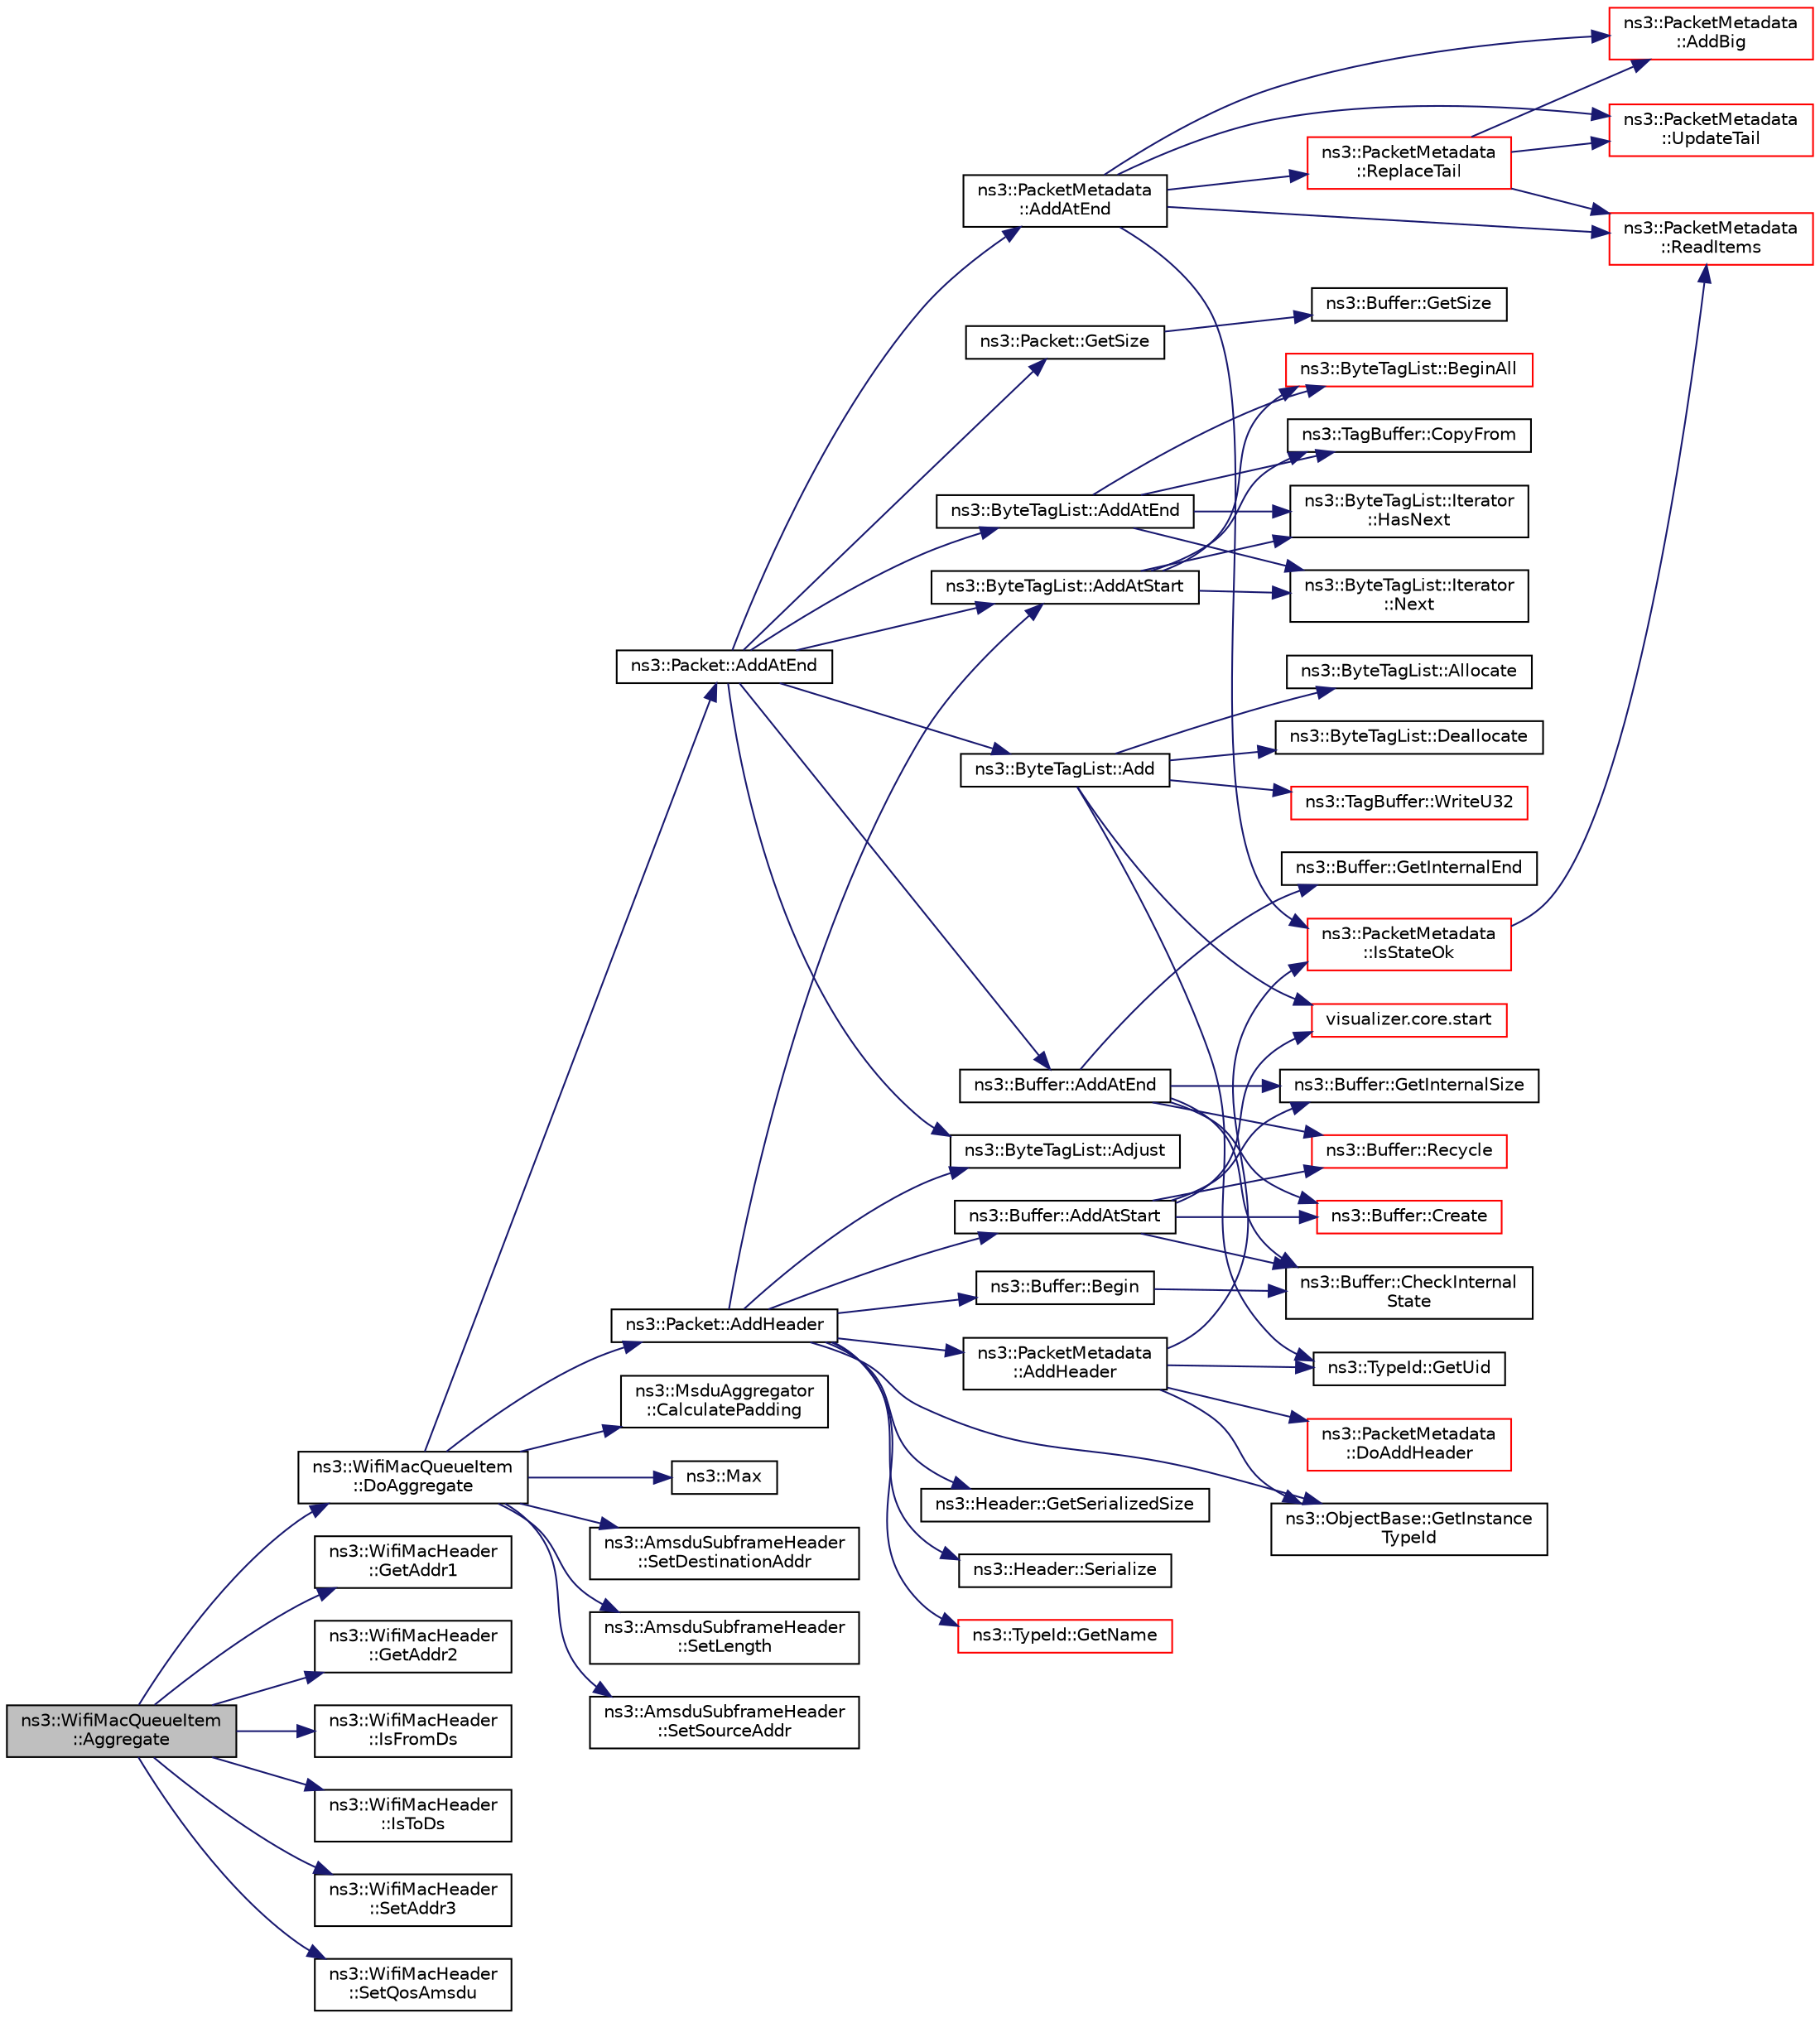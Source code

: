 digraph "ns3::WifiMacQueueItem::Aggregate"
{
 // LATEX_PDF_SIZE
  edge [fontname="Helvetica",fontsize="10",labelfontname="Helvetica",labelfontsize="10"];
  node [fontname="Helvetica",fontsize="10",shape=record];
  rankdir="LR";
  Node1 [label="ns3::WifiMacQueueItem\l::Aggregate",height=0.2,width=0.4,color="black", fillcolor="grey75", style="filled", fontcolor="black",tooltip="Aggregate the MSDU contained in the given MPDU to this MPDU (thus constituting an A-MSDU)."];
  Node1 -> Node2 [color="midnightblue",fontsize="10",style="solid",fontname="Helvetica"];
  Node2 [label="ns3::WifiMacQueueItem\l::DoAggregate",height=0.2,width=0.4,color="black", fillcolor="white", style="filled",URL="$classns3_1_1_wifi_mac_queue_item.html#a6000ff915d70a940ac16fa35ee2fe933",tooltip="Aggregate the MSDU contained in the given MPDU to this MPDU (thus constituting an A-MSDU)."];
  Node2 -> Node3 [color="midnightblue",fontsize="10",style="solid",fontname="Helvetica"];
  Node3 [label="ns3::Packet::AddAtEnd",height=0.2,width=0.4,color="black", fillcolor="white", style="filled",URL="$classns3_1_1_packet.html#a14ec3d4250b425468764de58f5837b6b",tooltip="Concatenate the input packet at the end of the current packet."];
  Node3 -> Node4 [color="midnightblue",fontsize="10",style="solid",fontname="Helvetica"];
  Node4 [label="ns3::ByteTagList::Add",height=0.2,width=0.4,color="black", fillcolor="white", style="filled",URL="$classns3_1_1_byte_tag_list.html#ac970192e923afc561a304d17af4b8a52",tooltip=" "];
  Node4 -> Node5 [color="midnightblue",fontsize="10",style="solid",fontname="Helvetica"];
  Node5 [label="ns3::ByteTagList::Allocate",height=0.2,width=0.4,color="black", fillcolor="white", style="filled",URL="$classns3_1_1_byte_tag_list.html#a6a23e438aeb894ea188a0ada84437073",tooltip="Allocate the memory for the ByteTagListData."];
  Node4 -> Node6 [color="midnightblue",fontsize="10",style="solid",fontname="Helvetica"];
  Node6 [label="ns3::ByteTagList::Deallocate",height=0.2,width=0.4,color="black", fillcolor="white", style="filled",URL="$classns3_1_1_byte_tag_list.html#aebe6943177a3ce90f7fa16188e67f650",tooltip="Deallocates a ByteTagListData."];
  Node4 -> Node7 [color="midnightblue",fontsize="10",style="solid",fontname="Helvetica"];
  Node7 [label="ns3::TypeId::GetUid",height=0.2,width=0.4,color="black", fillcolor="white", style="filled",URL="$classns3_1_1_type_id.html#a429535085325d6f926724771446d9047",tooltip="Get the internal id of this TypeId."];
  Node4 -> Node8 [color="midnightblue",fontsize="10",style="solid",fontname="Helvetica"];
  Node8 [label="visualizer.core.start",height=0.2,width=0.4,color="red", fillcolor="white", style="filled",URL="$namespacevisualizer_1_1core.html#a2a35e5d8a34af358b508dac8635754e0",tooltip=" "];
  Node4 -> Node11 [color="midnightblue",fontsize="10",style="solid",fontname="Helvetica"];
  Node11 [label="ns3::TagBuffer::WriteU32",height=0.2,width=0.4,color="red", fillcolor="white", style="filled",URL="$classns3_1_1_tag_buffer.html#abbb5049f106100a61e38db498132121d",tooltip=" "];
  Node3 -> Node13 [color="midnightblue",fontsize="10",style="solid",fontname="Helvetica"];
  Node13 [label="ns3::ByteTagList::AddAtEnd",height=0.2,width=0.4,color="black", fillcolor="white", style="filled",URL="$classns3_1_1_byte_tag_list.html#a0d8aa9cf6aaf856eb08d4f4a01f38446",tooltip="Make sure that all offsets are smaller than appendOffset which represents the location where new byte..."];
  Node13 -> Node14 [color="midnightblue",fontsize="10",style="solid",fontname="Helvetica"];
  Node14 [label="ns3::ByteTagList::BeginAll",height=0.2,width=0.4,color="red", fillcolor="white", style="filled",URL="$classns3_1_1_byte_tag_list.html#ab1d2c5671ea01900fa9ef58e33d1e739",tooltip="Returns an iterator pointing to the very first tag in this list."];
  Node13 -> Node16 [color="midnightblue",fontsize="10",style="solid",fontname="Helvetica"];
  Node16 [label="ns3::TagBuffer::CopyFrom",height=0.2,width=0.4,color="black", fillcolor="white", style="filled",URL="$classns3_1_1_tag_buffer.html#afe07a9e117449ff5b5d5857291671349",tooltip="Copy the nternal structure of another TagBuffer."];
  Node13 -> Node17 [color="midnightblue",fontsize="10",style="solid",fontname="Helvetica"];
  Node17 [label="ns3::ByteTagList::Iterator\l::HasNext",height=0.2,width=0.4,color="black", fillcolor="white", style="filled",URL="$classns3_1_1_byte_tag_list_1_1_iterator.html#a44e33e812e3eba4fdc168e36380853af",tooltip="Used to determine if the iterator is at the end of the byteTagList."];
  Node13 -> Node18 [color="midnightblue",fontsize="10",style="solid",fontname="Helvetica"];
  Node18 [label="ns3::ByteTagList::Iterator\l::Next",height=0.2,width=0.4,color="black", fillcolor="white", style="filled",URL="$classns3_1_1_byte_tag_list_1_1_iterator.html#af521864d800baab1d9c5262f59ce4433",tooltip="Returns the next Item from the ByteTagList."];
  Node3 -> Node19 [color="midnightblue",fontsize="10",style="solid",fontname="Helvetica"];
  Node19 [label="ns3::PacketMetadata\l::AddAtEnd",height=0.2,width=0.4,color="black", fillcolor="white", style="filled",URL="$classns3_1_1_packet_metadata.html#af7ceb1a4a7ded625c85dbd477b5fc8b6",tooltip="Add a metadata at the metadata start."];
  Node19 -> Node20 [color="midnightblue",fontsize="10",style="solid",fontname="Helvetica"];
  Node20 [label="ns3::PacketMetadata\l::AddBig",height=0.2,width=0.4,color="red", fillcolor="white", style="filled",URL="$classns3_1_1_packet_metadata.html#ae89a0bf5e3dcd624bd37bc8ca67544da",tooltip="Add a \"Big\" Item (a SmallItem plus an ExtraItem)"];
  Node19 -> Node31 [color="midnightblue",fontsize="10",style="solid",fontname="Helvetica"];
  Node31 [label="ns3::PacketMetadata\l::IsStateOk",height=0.2,width=0.4,color="red", fillcolor="white", style="filled",URL="$classns3_1_1_packet_metadata.html#a547dc7d09f1b2d41a28445a91c2fcf37",tooltip="Check if the metadata state is ok."];
  Node31 -> Node34 [color="midnightblue",fontsize="10",style="solid",fontname="Helvetica"];
  Node34 [label="ns3::PacketMetadata\l::ReadItems",height=0.2,width=0.4,color="red", fillcolor="white", style="filled",URL="$classns3_1_1_packet_metadata.html#a7fe144386274167b6aac05ac0a0cdf6f",tooltip="Read items."];
  Node19 -> Node34 [color="midnightblue",fontsize="10",style="solid",fontname="Helvetica"];
  Node19 -> Node36 [color="midnightblue",fontsize="10",style="solid",fontname="Helvetica"];
  Node36 [label="ns3::PacketMetadata\l::ReplaceTail",height=0.2,width=0.4,color="red", fillcolor="white", style="filled",URL="$classns3_1_1_packet_metadata.html#a0ad8fd1e4af8eaafca676b4cc3d9749b",tooltip="Replace the tail."];
  Node36 -> Node20 [color="midnightblue",fontsize="10",style="solid",fontname="Helvetica"];
  Node36 -> Node34 [color="midnightblue",fontsize="10",style="solid",fontname="Helvetica"];
  Node36 -> Node37 [color="midnightblue",fontsize="10",style="solid",fontname="Helvetica"];
  Node37 [label="ns3::PacketMetadata\l::UpdateTail",height=0.2,width=0.4,color="red", fillcolor="white", style="filled",URL="$classns3_1_1_packet_metadata.html#ad975bb9c1c0a6875ccc2309f071c5b55",tooltip="Update the tail."];
  Node19 -> Node37 [color="midnightblue",fontsize="10",style="solid",fontname="Helvetica"];
  Node3 -> Node38 [color="midnightblue",fontsize="10",style="solid",fontname="Helvetica"];
  Node38 [label="ns3::Buffer::AddAtEnd",height=0.2,width=0.4,color="black", fillcolor="white", style="filled",URL="$classns3_1_1_buffer.html#a92dd87809af24fb10696fee9a9cb56cf",tooltip=" "];
  Node38 -> Node39 [color="midnightblue",fontsize="10",style="solid",fontname="Helvetica"];
  Node39 [label="ns3::Buffer::CheckInternal\lState",height=0.2,width=0.4,color="black", fillcolor="white", style="filled",URL="$classns3_1_1_buffer.html#a200897ee202518b0d2bf91ead4e82be9",tooltip="Checks the internal buffer structures consistency."];
  Node38 -> Node40 [color="midnightblue",fontsize="10",style="solid",fontname="Helvetica"];
  Node40 [label="ns3::Buffer::Create",height=0.2,width=0.4,color="red", fillcolor="white", style="filled",URL="$classns3_1_1_buffer.html#a340c9888e35cf55d024808adfbd75913",tooltip="Create a buffer data storage."];
  Node38 -> Node43 [color="midnightblue",fontsize="10",style="solid",fontname="Helvetica"];
  Node43 [label="ns3::Buffer::GetInternalEnd",height=0.2,width=0.4,color="black", fillcolor="white", style="filled",URL="$classns3_1_1_buffer.html#a731af66f8b400041115cdfb5dbd880b2",tooltip="Get the buffer end position."];
  Node38 -> Node44 [color="midnightblue",fontsize="10",style="solid",fontname="Helvetica"];
  Node44 [label="ns3::Buffer::GetInternalSize",height=0.2,width=0.4,color="black", fillcolor="white", style="filled",URL="$classns3_1_1_buffer.html#a1042168f1f6f3b24ad08a668662ab373",tooltip="Get the buffer real size."];
  Node38 -> Node45 [color="midnightblue",fontsize="10",style="solid",fontname="Helvetica"];
  Node45 [label="ns3::Buffer::Recycle",height=0.2,width=0.4,color="red", fillcolor="white", style="filled",URL="$classns3_1_1_buffer.html#aa14d4354b6de0c9d6044805f6503ecd2",tooltip="Recycle the buffer memory."];
  Node3 -> Node46 [color="midnightblue",fontsize="10",style="solid",fontname="Helvetica"];
  Node46 [label="ns3::ByteTagList::AddAtStart",height=0.2,width=0.4,color="black", fillcolor="white", style="filled",URL="$classns3_1_1_byte_tag_list.html#acb4563fbe4299c55af41ba7a166b71d5",tooltip="Make sure that all offsets are bigger than prependOffset which represents the location where new byte..."];
  Node46 -> Node14 [color="midnightblue",fontsize="10",style="solid",fontname="Helvetica"];
  Node46 -> Node16 [color="midnightblue",fontsize="10",style="solid",fontname="Helvetica"];
  Node46 -> Node17 [color="midnightblue",fontsize="10",style="solid",fontname="Helvetica"];
  Node46 -> Node18 [color="midnightblue",fontsize="10",style="solid",fontname="Helvetica"];
  Node3 -> Node47 [color="midnightblue",fontsize="10",style="solid",fontname="Helvetica"];
  Node47 [label="ns3::ByteTagList::Adjust",height=0.2,width=0.4,color="black", fillcolor="white", style="filled",URL="$classns3_1_1_byte_tag_list.html#a1fec06d7e6daaf8039cf2a148e4090f2",tooltip="Adjust the offsets stored internally by the adjustment delta."];
  Node3 -> Node48 [color="midnightblue",fontsize="10",style="solid",fontname="Helvetica"];
  Node48 [label="ns3::Packet::GetSize",height=0.2,width=0.4,color="black", fillcolor="white", style="filled",URL="$classns3_1_1_packet.html#afff7cb1ff518ee6dc0d424e10a5ad6ec",tooltip="Returns the the size in bytes of the packet (including the zero-filled initial payload)."];
  Node48 -> Node49 [color="midnightblue",fontsize="10",style="solid",fontname="Helvetica"];
  Node49 [label="ns3::Buffer::GetSize",height=0.2,width=0.4,color="black", fillcolor="white", style="filled",URL="$classns3_1_1_buffer.html#a60c9172d2b102f8856c81b2126c8b209",tooltip=" "];
  Node2 -> Node50 [color="midnightblue",fontsize="10",style="solid",fontname="Helvetica"];
  Node50 [label="ns3::Packet::AddHeader",height=0.2,width=0.4,color="black", fillcolor="white", style="filled",URL="$classns3_1_1_packet.html#a465108c595a0bc592095cbcab1832ed8",tooltip="Add header to this packet."];
  Node50 -> Node46 [color="midnightblue",fontsize="10",style="solid",fontname="Helvetica"];
  Node50 -> Node51 [color="midnightblue",fontsize="10",style="solid",fontname="Helvetica"];
  Node51 [label="ns3::Buffer::AddAtStart",height=0.2,width=0.4,color="black", fillcolor="white", style="filled",URL="$classns3_1_1_buffer.html#a8abd8164c3671d3dadc98fc66fade7b1",tooltip=" "];
  Node51 -> Node39 [color="midnightblue",fontsize="10",style="solid",fontname="Helvetica"];
  Node51 -> Node40 [color="midnightblue",fontsize="10",style="solid",fontname="Helvetica"];
  Node51 -> Node44 [color="midnightblue",fontsize="10",style="solid",fontname="Helvetica"];
  Node51 -> Node45 [color="midnightblue",fontsize="10",style="solid",fontname="Helvetica"];
  Node51 -> Node8 [color="midnightblue",fontsize="10",style="solid",fontname="Helvetica"];
  Node50 -> Node52 [color="midnightblue",fontsize="10",style="solid",fontname="Helvetica"];
  Node52 [label="ns3::PacketMetadata\l::AddHeader",height=0.2,width=0.4,color="black", fillcolor="white", style="filled",URL="$classns3_1_1_packet_metadata.html#abdce736c4c5f647242f0808c0d2f9249",tooltip="Add an header."];
  Node52 -> Node53 [color="midnightblue",fontsize="10",style="solid",fontname="Helvetica"];
  Node53 [label="ns3::PacketMetadata\l::DoAddHeader",height=0.2,width=0.4,color="red", fillcolor="white", style="filled",URL="$classns3_1_1_packet_metadata.html#ae5ad09674e28733405c49b2655c51a5a",tooltip="Add an header."];
  Node52 -> Node56 [color="midnightblue",fontsize="10",style="solid",fontname="Helvetica"];
  Node56 [label="ns3::ObjectBase::GetInstance\lTypeId",height=0.2,width=0.4,color="black", fillcolor="white", style="filled",URL="$classns3_1_1_object_base.html#abe5b43a6f5b99a92a4c3122db31f06fb",tooltip="Get the most derived TypeId for this Object."];
  Node52 -> Node7 [color="midnightblue",fontsize="10",style="solid",fontname="Helvetica"];
  Node52 -> Node31 [color="midnightblue",fontsize="10",style="solid",fontname="Helvetica"];
  Node50 -> Node47 [color="midnightblue",fontsize="10",style="solid",fontname="Helvetica"];
  Node50 -> Node57 [color="midnightblue",fontsize="10",style="solid",fontname="Helvetica"];
  Node57 [label="ns3::Buffer::Begin",height=0.2,width=0.4,color="black", fillcolor="white", style="filled",URL="$classns3_1_1_buffer.html#acb977a0179de9abe4e295ce22023b4ca",tooltip=" "];
  Node57 -> Node39 [color="midnightblue",fontsize="10",style="solid",fontname="Helvetica"];
  Node50 -> Node56 [color="midnightblue",fontsize="10",style="solid",fontname="Helvetica"];
  Node50 -> Node58 [color="midnightblue",fontsize="10",style="solid",fontname="Helvetica"];
  Node58 [label="ns3::TypeId::GetName",height=0.2,width=0.4,color="red", fillcolor="white", style="filled",URL="$classns3_1_1_type_id.html#abc4965475a579c2afdc668d7a7d58374",tooltip="Get the name."];
  Node50 -> Node62 [color="midnightblue",fontsize="10",style="solid",fontname="Helvetica"];
  Node62 [label="ns3::Header::GetSerializedSize",height=0.2,width=0.4,color="black", fillcolor="white", style="filled",URL="$classns3_1_1_header.html#a6ef0497eabc1b1fb0ad42738eb73f934",tooltip=" "];
  Node50 -> Node63 [color="midnightblue",fontsize="10",style="solid",fontname="Helvetica"];
  Node63 [label="ns3::Header::Serialize",height=0.2,width=0.4,color="black", fillcolor="white", style="filled",URL="$classns3_1_1_header.html#afb61f1aac69ff8349a6bfe521fab5404",tooltip=" "];
  Node2 -> Node64 [color="midnightblue",fontsize="10",style="solid",fontname="Helvetica"];
  Node64 [label="ns3::MsduAggregator\l::CalculatePadding",height=0.2,width=0.4,color="black", fillcolor="white", style="filled",URL="$classns3_1_1_msdu_aggregator.html#ac4004281dc60538526149180980dadfd",tooltip="Calculate how much padding must be added to the end of an A-MSDU of the given size if a new MSDU is a..."];
  Node2 -> Node65 [color="midnightblue",fontsize="10",style="solid",fontname="Helvetica"];
  Node65 [label="ns3::Max",height=0.2,width=0.4,color="black", fillcolor="white", style="filled",URL="$group__highprec.html#ga0d35bb9363c0da4cc2557158b95dbca0",tooltip="Maximum."];
  Node2 -> Node66 [color="midnightblue",fontsize="10",style="solid",fontname="Helvetica"];
  Node66 [label="ns3::AmsduSubframeHeader\l::SetDestinationAddr",height=0.2,width=0.4,color="black", fillcolor="white", style="filled",URL="$classns3_1_1_amsdu_subframe_header.html#a56b2757086174fdb495b20c7126557ea",tooltip="Set destination address function."];
  Node2 -> Node67 [color="midnightblue",fontsize="10",style="solid",fontname="Helvetica"];
  Node67 [label="ns3::AmsduSubframeHeader\l::SetLength",height=0.2,width=0.4,color="black", fillcolor="white", style="filled",URL="$classns3_1_1_amsdu_subframe_header.html#a7f4720d133f51cafea5f60aabbd999a9",tooltip="Set length function."];
  Node2 -> Node68 [color="midnightblue",fontsize="10",style="solid",fontname="Helvetica"];
  Node68 [label="ns3::AmsduSubframeHeader\l::SetSourceAddr",height=0.2,width=0.4,color="black", fillcolor="white", style="filled",URL="$classns3_1_1_amsdu_subframe_header.html#a1077b9b9a3b198e54740bb7078a6624f",tooltip="Set source address function."];
  Node1 -> Node69 [color="midnightblue",fontsize="10",style="solid",fontname="Helvetica"];
  Node69 [label="ns3::WifiMacHeader\l::GetAddr1",height=0.2,width=0.4,color="black", fillcolor="white", style="filled",URL="$classns3_1_1_wifi_mac_header.html#aa1c4acbda4ace9f7a920c97d71bdd097",tooltip="Return the address in the Address 1 field."];
  Node1 -> Node70 [color="midnightblue",fontsize="10",style="solid",fontname="Helvetica"];
  Node70 [label="ns3::WifiMacHeader\l::GetAddr2",height=0.2,width=0.4,color="black", fillcolor="white", style="filled",URL="$classns3_1_1_wifi_mac_header.html#a5d32ca3e3a34f1185df86927d4346430",tooltip="Return the address in the Address 2 field."];
  Node1 -> Node71 [color="midnightblue",fontsize="10",style="solid",fontname="Helvetica"];
  Node71 [label="ns3::WifiMacHeader\l::IsFromDs",height=0.2,width=0.4,color="black", fillcolor="white", style="filled",URL="$classns3_1_1_wifi_mac_header.html#a3b073023884f36f614405759a213adb7",tooltip=" "];
  Node1 -> Node72 [color="midnightblue",fontsize="10",style="solid",fontname="Helvetica"];
  Node72 [label="ns3::WifiMacHeader\l::IsToDs",height=0.2,width=0.4,color="black", fillcolor="white", style="filled",URL="$classns3_1_1_wifi_mac_header.html#adc5dba193a378bbac152bb863f9b9ed6",tooltip=" "];
  Node1 -> Node73 [color="midnightblue",fontsize="10",style="solid",fontname="Helvetica"];
  Node73 [label="ns3::WifiMacHeader\l::SetAddr3",height=0.2,width=0.4,color="black", fillcolor="white", style="filled",URL="$classns3_1_1_wifi_mac_header.html#ace2fd1624db247bd42cbe9182996bb0e",tooltip="Fill the Address 3 field with the given address."];
  Node1 -> Node74 [color="midnightblue",fontsize="10",style="solid",fontname="Helvetica"];
  Node74 [label="ns3::WifiMacHeader\l::SetQosAmsdu",height=0.2,width=0.4,color="black", fillcolor="white", style="filled",URL="$classns3_1_1_wifi_mac_header.html#a26c1f793b7cc33ba615c5766022fce00",tooltip="Set that A-MSDU is present."];
}
